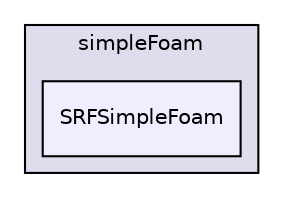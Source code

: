 digraph "applications/solvers/incompressible/simpleFoam/SRFSimpleFoam" {
  bgcolor=transparent;
  compound=true
  node [ fontsize="10", fontname="Helvetica"];
  edge [ labelfontsize="10", labelfontname="Helvetica"];
  subgraph clusterdir_e60ee3723b55ccdaf7511a7c56716fa2 {
    graph [ bgcolor="#ddddee", pencolor="black", label="simpleFoam" fontname="Helvetica", fontsize="10", URL="dir_e60ee3723b55ccdaf7511a7c56716fa2.html"]
  dir_3dbf137c7c3aeb07ecef6f1ab27d6139 [shape=box, label="SRFSimpleFoam", style="filled", fillcolor="#eeeeff", pencolor="black", URL="dir_3dbf137c7c3aeb07ecef6f1ab27d6139.html"];
  }
}
